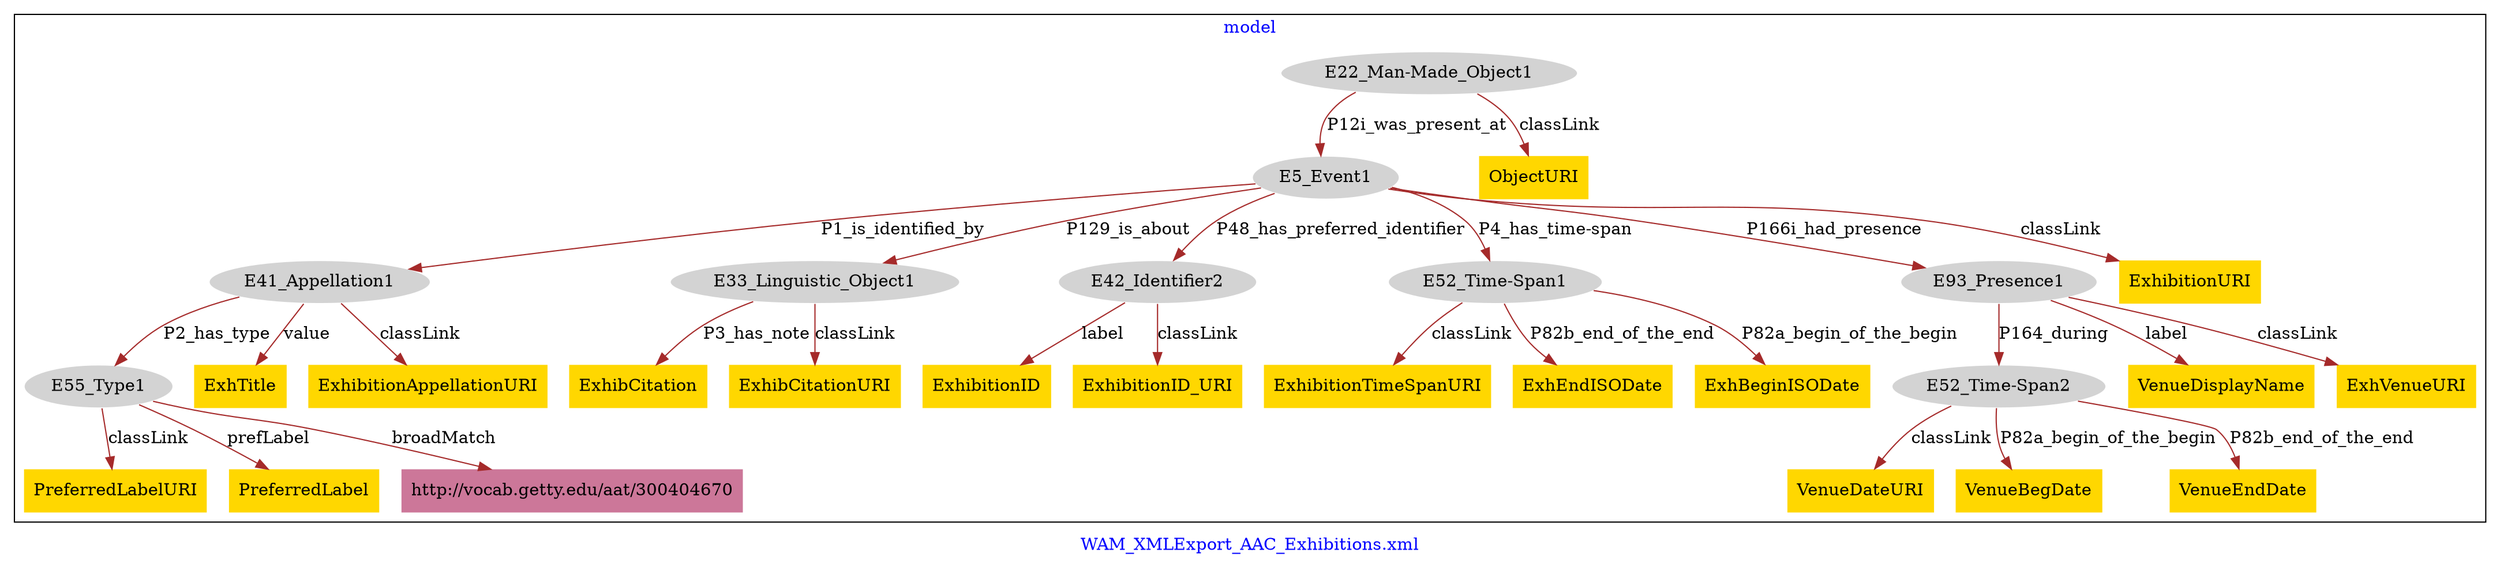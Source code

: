 digraph n0 {
fontcolor="blue"
remincross="true"
label="WAM_XMLExport_AAC_Exhibitions.xml"
subgraph cluster {
label="model"
n2[style="filled",color="white",fillcolor="lightgray",label="E22_Man-Made_Object1"];
n3[style="filled",color="white",fillcolor="lightgray",label="E5_Event1"];
n4[style="filled",color="white",fillcolor="lightgray",label="E41_Appellation1"];
n5[style="filled",color="white",fillcolor="lightgray",label="E55_Type1"];
n6[style="filled",color="white",fillcolor="lightgray",label="E33_Linguistic_Object1"];
n7[style="filled",color="white",fillcolor="lightgray",label="E42_Identifier2"];
n8[style="filled",color="white",fillcolor="lightgray",label="E52_Time-Span1"];
n9[style="filled",color="white",fillcolor="lightgray",label="E93_Presence1"];
n10[style="filled",color="white",fillcolor="lightgray",label="E52_Time-Span2"];
n11[shape="plaintext",style="filled",fillcolor="gold",label="ExhibitionTimeSpanURI"];
n12[shape="plaintext",style="filled",fillcolor="gold",label="ExhEndISODate"];
n13[shape="plaintext",style="filled",fillcolor="gold",label="ExhBeginISODate"];
n14[shape="plaintext",style="filled",fillcolor="gold",label="VenueDateURI"];
n15[shape="plaintext",style="filled",fillcolor="gold",label="ExhibCitation"];
n16[shape="plaintext",style="filled",fillcolor="gold",label="ExhibitionID"];
n17[shape="plaintext",style="filled",fillcolor="gold",label="VenueBegDate"];
n18[shape="plaintext",style="filled",fillcolor="gold",label="VenueDisplayName"];
n19[shape="plaintext",style="filled",fillcolor="gold",label="VenueEndDate"];
n20[shape="plaintext",style="filled",fillcolor="gold",label="ExhibitionID_URI"];
n21[shape="plaintext",style="filled",fillcolor="gold",label="ExhTitle"];
n22[shape="plaintext",style="filled",fillcolor="gold",label="ExhVenueURI"];
n23[shape="plaintext",style="filled",fillcolor="gold",label="PreferredLabelURI"];
n24[shape="plaintext",style="filled",fillcolor="gold",label="ObjectURI"];
n25[shape="plaintext",style="filled",fillcolor="gold",label="PreferredLabel"];
n26[shape="plaintext",style="filled",fillcolor="gold",label="ExhibitionAppellationURI"];
n27[shape="plaintext",style="filled",fillcolor="gold",label="ExhibCitationURI"];
n28[shape="plaintext",style="filled",fillcolor="gold",label="ExhibitionURI"];
n29[shape="plaintext",style="filled",fillcolor="#CC7799",label="http://vocab.getty.edu/aat/300404670"];
}
n2 -> n3[color="brown",fontcolor="black",label="P12i_was_present_at"]
n4 -> n5[color="brown",fontcolor="black",label="P2_has_type"]
n3 -> n6[color="brown",fontcolor="black",label="P129_is_about"]
n3 -> n4[color="brown",fontcolor="black",label="P1_is_identified_by"]
n3 -> n7[color="brown",fontcolor="black",label="P48_has_preferred_identifier"]
n3 -> n8[color="brown",fontcolor="black",label="P4_has_time-span"]
n3 -> n9[color="brown",fontcolor="black",label="P166i_had_presence"]
n9 -> n10[color="brown",fontcolor="black",label="P164_during"]
n8 -> n11[color="brown",fontcolor="black",label="classLink"]
n8 -> n12[color="brown",fontcolor="black",label="P82b_end_of_the_end"]
n8 -> n13[color="brown",fontcolor="black",label="P82a_begin_of_the_begin"]
n10 -> n14[color="brown",fontcolor="black",label="classLink"]
n6 -> n15[color="brown",fontcolor="black",label="P3_has_note"]
n7 -> n16[color="brown",fontcolor="black",label="label"]
n10 -> n17[color="brown",fontcolor="black",label="P82a_begin_of_the_begin"]
n9 -> n18[color="brown",fontcolor="black",label="label"]
n10 -> n19[color="brown",fontcolor="black",label="P82b_end_of_the_end"]
n7 -> n20[color="brown",fontcolor="black",label="classLink"]
n4 -> n21[color="brown",fontcolor="black",label="value"]
n9 -> n22[color="brown",fontcolor="black",label="classLink"]
n5 -> n23[color="brown",fontcolor="black",label="classLink"]
n2 -> n24[color="brown",fontcolor="black",label="classLink"]
n5 -> n25[color="brown",fontcolor="black",label="prefLabel"]
n4 -> n26[color="brown",fontcolor="black",label="classLink"]
n6 -> n27[color="brown",fontcolor="black",label="classLink"]
n3 -> n28[color="brown",fontcolor="black",label="classLink"]
n5 -> n29[color="brown",fontcolor="black",label="broadMatch"]
}

